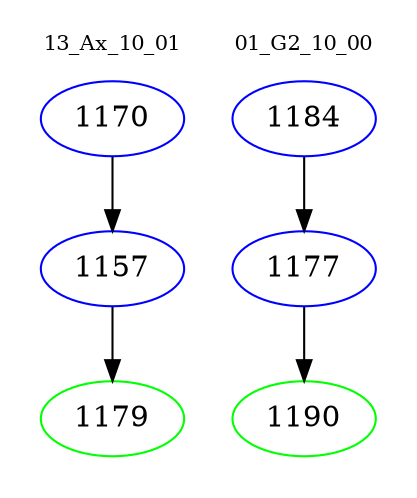 digraph{
subgraph cluster_0 {
color = white
label = "13_Ax_10_01";
fontsize=10;
T0_1170 [label="1170", color="blue"]
T0_1170 -> T0_1157 [color="black"]
T0_1157 [label="1157", color="blue"]
T0_1157 -> T0_1179 [color="black"]
T0_1179 [label="1179", color="green"]
}
subgraph cluster_1 {
color = white
label = "01_G2_10_00";
fontsize=10;
T1_1184 [label="1184", color="blue"]
T1_1184 -> T1_1177 [color="black"]
T1_1177 [label="1177", color="blue"]
T1_1177 -> T1_1190 [color="black"]
T1_1190 [label="1190", color="green"]
}
}
